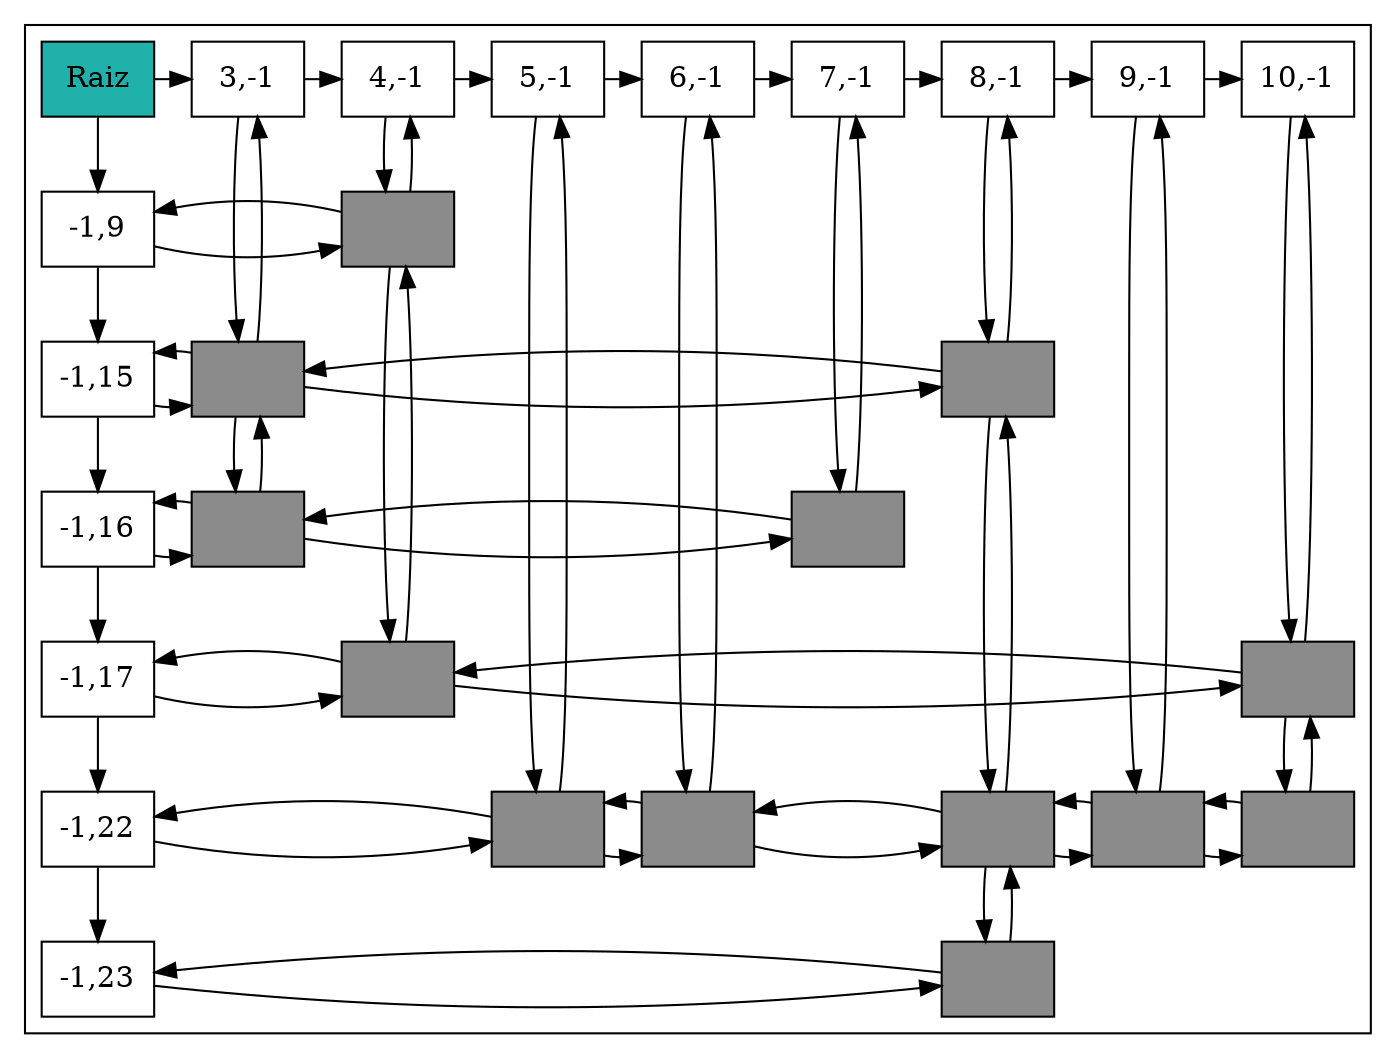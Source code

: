digraph G {
node[shape=box style=filled];
subgraph cluster_0{
NodoRaiz[label="Raiz" fillcolor=lightseagreen]
Nodo1964766165[fillcolor=white label="-1,9" group=1];
Nodo1115154212[fillcolor=white label="-1,15" group=1];
Nodo1019531868[fillcolor=white label="-1,16" group=1];
Nodo1178160026[fillcolor=white label="-1,17" group=1];
Nodo1813417427[fillcolor=white label="-1,22" group=1];
Nodo296028594[fillcolor=white label="-1,23" group=1];
Nodo191463400[fillcolor=white label="3,-1" group=5];
Nodo117473412[fillcolor=white label="4,-1" group=6];
Nodo1604382114[fillcolor=white label="5,-1" group=7];
Nodo1727104893[fillcolor=white label="6,-1" group=8];
Nodo640098932[fillcolor=white label="7,-1" group=9];
Nodo622887572[fillcolor=white label="8,-1" group=10];
Nodo2100672111[fillcolor=white label="9,-1" group=11];
Nodo387255515[fillcolor=white label="10,-1" group=12];
Nodo1964766165->Nodo1115154212;
Nodo1115154212->Nodo1019531868;
Nodo1019531868->Nodo1178160026;
Nodo1178160026->Nodo1813417427;
Nodo1813417427->Nodo296028594;
Nodo191463400->Nodo117473412
Nodo117473412->Nodo1604382114
Nodo1604382114->Nodo1727104893
Nodo1727104893->Nodo640098932
Nodo640098932->Nodo622887572
Nodo622887572->Nodo2100672111
Nodo2100672111->Nodo387255515
NodoRaiz->Nodo1964766165;
NodoRaiz->Nodo191463400;
{rank=same;NodoRaiz;Nodo191463400;Nodo117473412;Nodo1604382114;Nodo1727104893;Nodo640098932;Nodo622887572;Nodo2100672111;Nodo387255515}
Nodo690728830[label="" fillcolor="#8B8B8B"group=6];
Nodo138328271[label="" fillcolor="#8B8B8B"group=5];
Nodo1326473796[label="" fillcolor="#8B8B8B"group=10];
Nodo1098223867[label="" fillcolor="#8B8B8B"group=5];
Nodo993290755[label="" fillcolor="#8B8B8B"group=9];
Nodo230412618[label="" fillcolor="#8B8B8B"group=6];
Nodo357029267[label="" fillcolor="#8B8B8B"group=12];
Nodo2046681850[label="" fillcolor="#8B8B8B"group=7];
Nodo1177635530[label="" fillcolor="#8B8B8B"group=8];
Nodo2101263480[label="" fillcolor="#8B8B8B"group=10];
Nodo1500296046[label="" fillcolor="#8B8B8B"group=11];
Nodo1451103489[label="" fillcolor="#8B8B8B"group=12];
Nodo94158597[label="" fillcolor="#8B8B8B"group=10];
{rank=same}
Nodo1964766165->Nodo690728830;
Nodo1964766165->Nodo690728830[dir=back];
{rank=same;Nodo1964766165;Nodo690728830}
Nodo1115154212->Nodo138328271;
Nodo1115154212->Nodo138328271[dir=back];
Nodo138328271->Nodo1326473796;
Nodo138328271->Nodo1326473796[dir=back];
{rank=same;Nodo1115154212;Nodo138328271;Nodo1326473796}
Nodo1019531868->Nodo1098223867;
Nodo1019531868->Nodo1098223867[dir=back];
Nodo1098223867->Nodo993290755;
Nodo1098223867->Nodo993290755[dir=back];
{rank=same;Nodo1019531868;Nodo1098223867;Nodo993290755}
Nodo1178160026->Nodo230412618;
Nodo1178160026->Nodo230412618[dir=back];
Nodo230412618->Nodo357029267;
Nodo230412618->Nodo357029267[dir=back];
{rank=same;Nodo1178160026;Nodo230412618;Nodo357029267}
Nodo1813417427->Nodo2046681850;
Nodo1813417427->Nodo2046681850[dir=back];
Nodo2046681850->Nodo1177635530;
Nodo2046681850->Nodo1177635530[dir=back];
Nodo1177635530->Nodo2101263480;
Nodo1177635530->Nodo2101263480[dir=back];
Nodo2101263480->Nodo1500296046;
Nodo2101263480->Nodo1500296046[dir=back];
Nodo1500296046->Nodo1451103489;
Nodo1500296046->Nodo1451103489[dir=back];
{rank=same;Nodo1813417427;Nodo2046681850;Nodo1177635530;Nodo2101263480;Nodo1500296046;Nodo1451103489}
Nodo296028594->Nodo94158597;
Nodo296028594->Nodo94158597[dir=back];
{rank=same;Nodo296028594;Nodo94158597}
Nodo191463400->Nodo138328271;
Nodo191463400->Nodo138328271[dir=back];
Nodo117473412->Nodo690728830;
Nodo117473412->Nodo690728830[dir=back];
Nodo1604382114->Nodo2046681850;
Nodo1604382114->Nodo2046681850[dir=back];
Nodo1727104893->Nodo1177635530;
Nodo1727104893->Nodo1177635530[dir=back];
Nodo640098932->Nodo993290755;
Nodo640098932->Nodo993290755[dir=back];
Nodo622887572->Nodo1326473796;
Nodo622887572->Nodo1326473796[dir=back];
Nodo2100672111->Nodo1500296046;
Nodo2100672111->Nodo1500296046[dir=back];
Nodo387255515->Nodo357029267;
Nodo387255515->Nodo357029267[dir=back];
Nodo690728830->Nodo230412618;
Nodo690728830->Nodo230412618[dir=back];
Nodo138328271->Nodo1098223867;
Nodo138328271->Nodo1098223867[dir=back];
Nodo1326473796->Nodo2101263480;
Nodo1326473796->Nodo2101263480[dir=back];
Nodo357029267->Nodo1451103489;
Nodo357029267->Nodo1451103489[dir=back];
Nodo2101263480->Nodo94158597;
Nodo2101263480->Nodo94158597[dir=back];
}
}